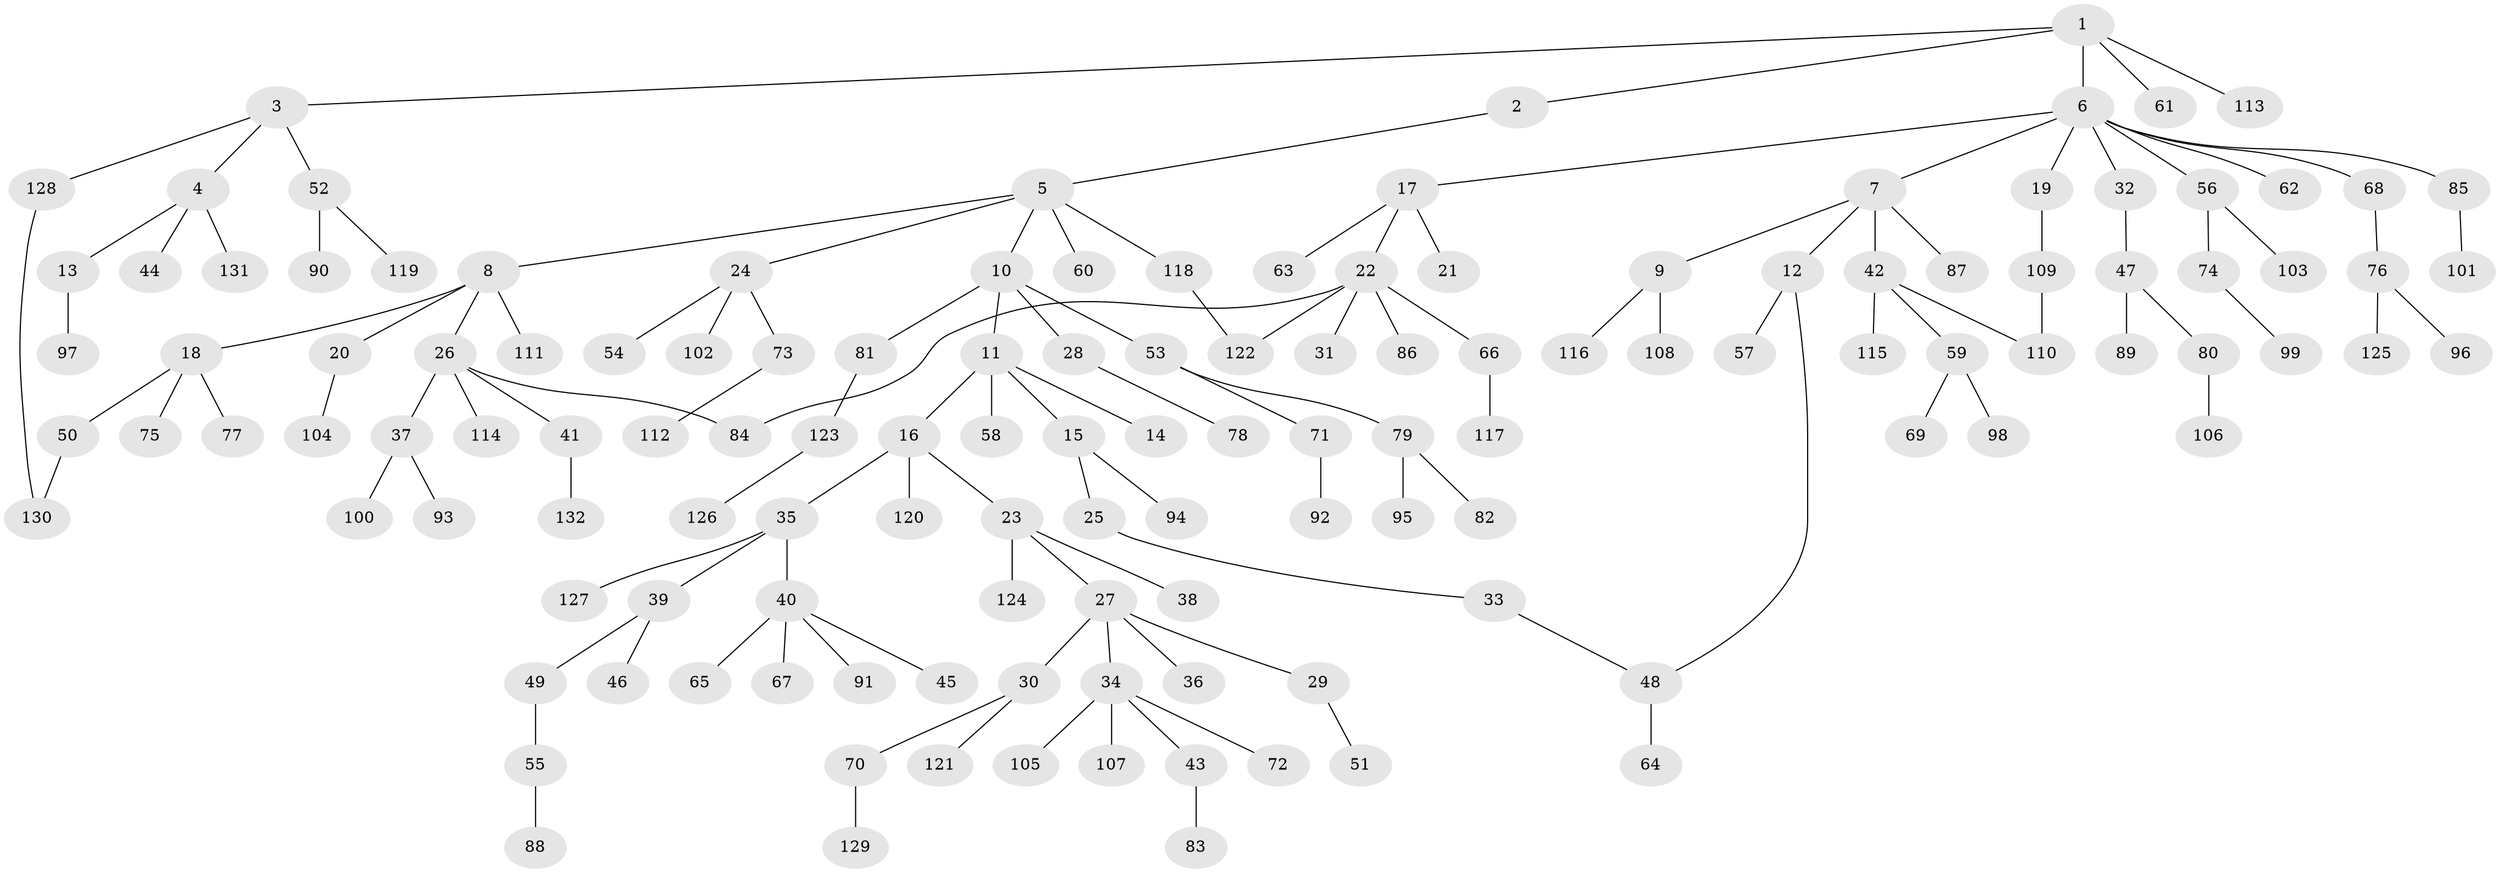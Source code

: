 // coarse degree distribution, {4: 0.043478260869565216, 2: 0.22826086956521738, 6: 0.043478260869565216, 9: 0.021739130434782608, 7: 0.010869565217391304, 1: 0.5543478260869565, 3: 0.07608695652173914, 5: 0.010869565217391304, 8: 0.010869565217391304}
// Generated by graph-tools (version 1.1) at 2025/51/02/27/25 19:51:39]
// undirected, 132 vertices, 136 edges
graph export_dot {
graph [start="1"]
  node [color=gray90,style=filled];
  1;
  2;
  3;
  4;
  5;
  6;
  7;
  8;
  9;
  10;
  11;
  12;
  13;
  14;
  15;
  16;
  17;
  18;
  19;
  20;
  21;
  22;
  23;
  24;
  25;
  26;
  27;
  28;
  29;
  30;
  31;
  32;
  33;
  34;
  35;
  36;
  37;
  38;
  39;
  40;
  41;
  42;
  43;
  44;
  45;
  46;
  47;
  48;
  49;
  50;
  51;
  52;
  53;
  54;
  55;
  56;
  57;
  58;
  59;
  60;
  61;
  62;
  63;
  64;
  65;
  66;
  67;
  68;
  69;
  70;
  71;
  72;
  73;
  74;
  75;
  76;
  77;
  78;
  79;
  80;
  81;
  82;
  83;
  84;
  85;
  86;
  87;
  88;
  89;
  90;
  91;
  92;
  93;
  94;
  95;
  96;
  97;
  98;
  99;
  100;
  101;
  102;
  103;
  104;
  105;
  106;
  107;
  108;
  109;
  110;
  111;
  112;
  113;
  114;
  115;
  116;
  117;
  118;
  119;
  120;
  121;
  122;
  123;
  124;
  125;
  126;
  127;
  128;
  129;
  130;
  131;
  132;
  1 -- 2;
  1 -- 3;
  1 -- 6;
  1 -- 61;
  1 -- 113;
  2 -- 5;
  3 -- 4;
  3 -- 52;
  3 -- 128;
  4 -- 13;
  4 -- 44;
  4 -- 131;
  5 -- 8;
  5 -- 10;
  5 -- 24;
  5 -- 60;
  5 -- 118;
  6 -- 7;
  6 -- 17;
  6 -- 19;
  6 -- 32;
  6 -- 56;
  6 -- 62;
  6 -- 68;
  6 -- 85;
  7 -- 9;
  7 -- 12;
  7 -- 42;
  7 -- 87;
  8 -- 18;
  8 -- 20;
  8 -- 26;
  8 -- 111;
  9 -- 108;
  9 -- 116;
  10 -- 11;
  10 -- 28;
  10 -- 53;
  10 -- 81;
  11 -- 14;
  11 -- 15;
  11 -- 16;
  11 -- 58;
  12 -- 57;
  12 -- 48;
  13 -- 97;
  15 -- 25;
  15 -- 94;
  16 -- 23;
  16 -- 35;
  16 -- 120;
  17 -- 21;
  17 -- 22;
  17 -- 63;
  18 -- 50;
  18 -- 75;
  18 -- 77;
  19 -- 109;
  20 -- 104;
  22 -- 31;
  22 -- 66;
  22 -- 84;
  22 -- 86;
  22 -- 122;
  23 -- 27;
  23 -- 38;
  23 -- 124;
  24 -- 54;
  24 -- 73;
  24 -- 102;
  25 -- 33;
  26 -- 37;
  26 -- 41;
  26 -- 114;
  26 -- 84;
  27 -- 29;
  27 -- 30;
  27 -- 34;
  27 -- 36;
  28 -- 78;
  29 -- 51;
  30 -- 70;
  30 -- 121;
  32 -- 47;
  33 -- 48;
  34 -- 43;
  34 -- 72;
  34 -- 105;
  34 -- 107;
  35 -- 39;
  35 -- 40;
  35 -- 127;
  37 -- 93;
  37 -- 100;
  39 -- 46;
  39 -- 49;
  40 -- 45;
  40 -- 65;
  40 -- 67;
  40 -- 91;
  41 -- 132;
  42 -- 59;
  42 -- 110;
  42 -- 115;
  43 -- 83;
  47 -- 80;
  47 -- 89;
  48 -- 64;
  49 -- 55;
  50 -- 130;
  52 -- 90;
  52 -- 119;
  53 -- 71;
  53 -- 79;
  55 -- 88;
  56 -- 74;
  56 -- 103;
  59 -- 69;
  59 -- 98;
  66 -- 117;
  68 -- 76;
  70 -- 129;
  71 -- 92;
  73 -- 112;
  74 -- 99;
  76 -- 96;
  76 -- 125;
  79 -- 82;
  79 -- 95;
  80 -- 106;
  81 -- 123;
  85 -- 101;
  109 -- 110;
  118 -- 122;
  123 -- 126;
  128 -- 130;
}
